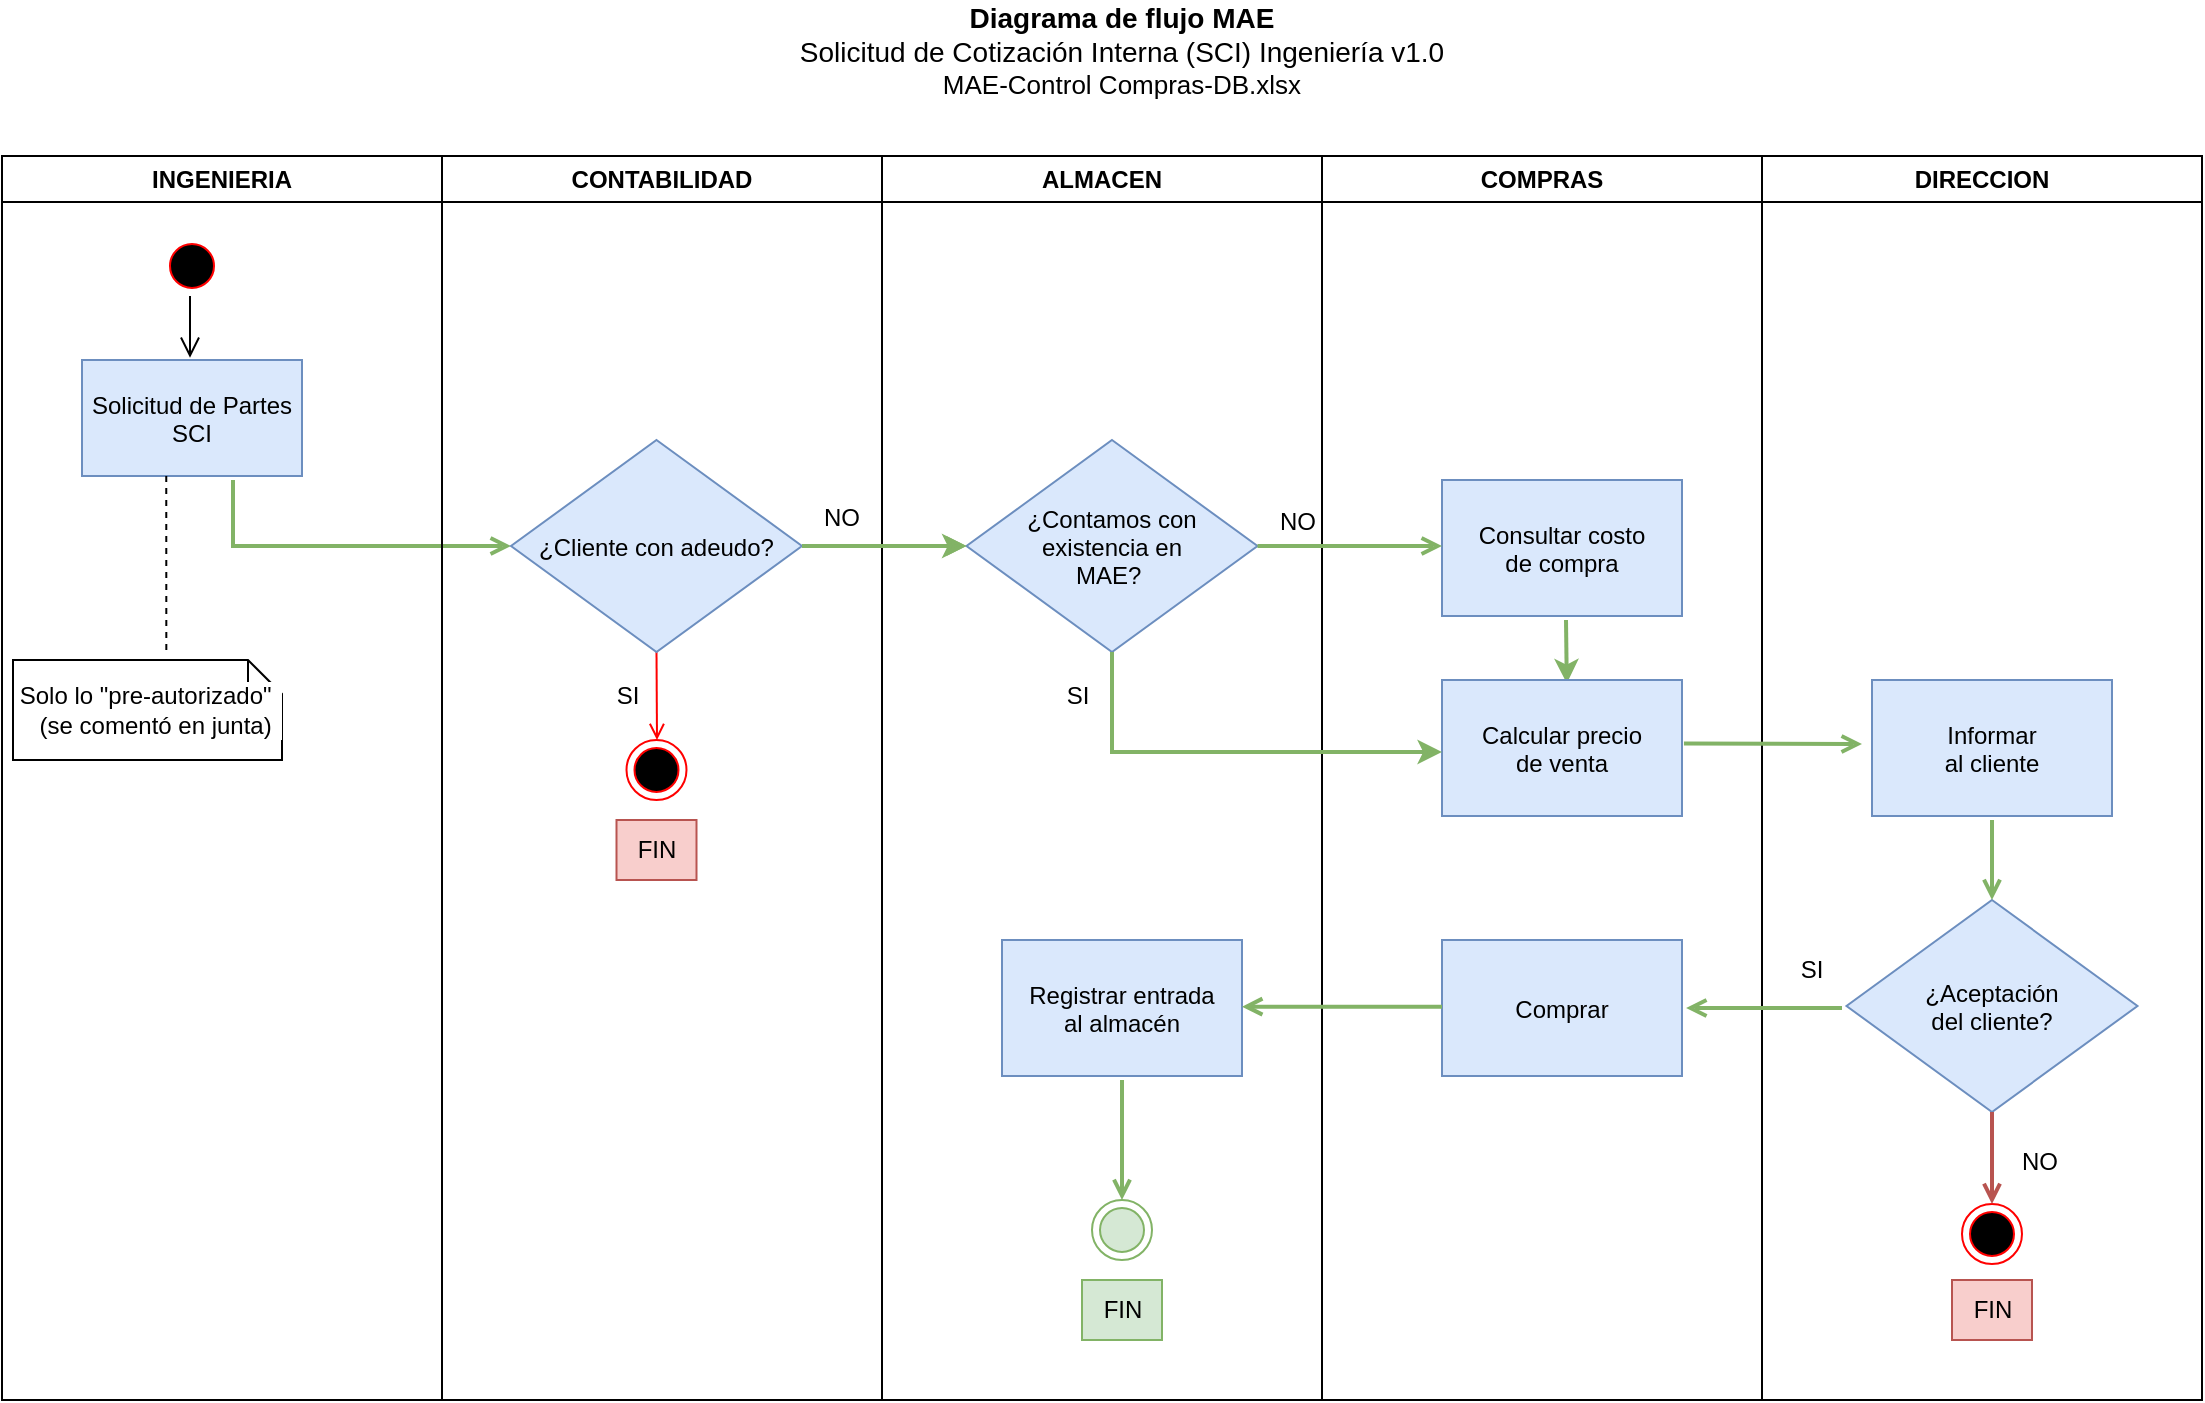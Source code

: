 <mxfile version="20.7.4" type="github">
  <diagram name="Page-1" id="e7e014a7-5840-1c2e-5031-d8a46d1fe8dd">
    <mxGraphModel dx="1217" dy="769" grid="1" gridSize="10" guides="1" tooltips="1" connect="1" arrows="1" fold="1" page="1" pageScale="1" pageWidth="1100" pageHeight="850" background="none" math="0" shadow="0">
      <root>
        <mxCell id="0" />
        <mxCell id="1" parent="0" />
        <mxCell id="2" value="INGENIERIA" style="swimlane;whiteSpace=wrap" parent="1" vertex="1">
          <mxGeometry y="128" width="220" height="622" as="geometry" />
        </mxCell>
        <mxCell id="5" value="" style="ellipse;shape=startState;fillColor=#000000;strokeColor=#ff0000;" parent="2" vertex="1">
          <mxGeometry x="80" y="40" width="30" height="30" as="geometry" />
        </mxCell>
        <mxCell id="6" value="" style="edgeStyle=elbowEdgeStyle;elbow=horizontal;verticalAlign=bottom;endArrow=open;endSize=8;endFill=1;rounded=0;entryX=0.49;entryY=-0.02;entryDx=0;entryDy=0;entryPerimeter=0;" parent="2" source="5" target="7" edge="1">
          <mxGeometry x="100" y="40" as="geometry">
            <mxPoint x="115" y="110" as="targetPoint" />
          </mxGeometry>
        </mxCell>
        <mxCell id="7" value="Solicitud de Partes&#xa;SCI" style="fillColor=#dae8fc;strokeColor=#6c8ebf;" parent="2" vertex="1">
          <mxGeometry x="40" y="102" width="110" height="58" as="geometry" />
        </mxCell>
        <mxCell id="9" value="" style="endArrow=open;endFill=1;rounded=0;edgeStyle=orthogonalEdgeStyle;entryX=0;entryY=0.5;entryDx=0;entryDy=0;fillColor=#d5e8d4;strokeColor=#82b366;strokeWidth=2;" parent="2" target="21" edge="1">
          <mxGeometry x="1" y="-30" relative="1" as="geometry">
            <mxPoint x="115.5" y="162" as="sourcePoint" />
            <mxPoint x="240" y="195" as="targetPoint" />
            <Array as="points">
              <mxPoint x="116" y="195" />
            </Array>
            <mxPoint x="30" y="30" as="offset" />
          </mxGeometry>
        </mxCell>
        <mxCell id="XVA_VInoDTC9KtE7WLV4-41" value="Solo lo &quot;pre-autorizado&quot;    (se comentó en junta)" style="shape=note;whiteSpace=wrap;size=17;labelBackgroundColor=default;" parent="2" vertex="1">
          <mxGeometry x="5.5" y="252" width="134.5" height="50" as="geometry" />
        </mxCell>
        <mxCell id="XVA_VInoDTC9KtE7WLV4-42" value="" style="endArrow=none;endFill=0;rounded=0;dashed=1;entryX=0.57;entryY=-0.04;entryDx=0;entryDy=0;entryPerimeter=0;exitX=0.383;exitY=1;exitDx=0;exitDy=0;exitPerimeter=0;" parent="2" target="XVA_VInoDTC9KtE7WLV4-41" edge="1" source="7">
          <mxGeometry relative="1" as="geometry">
            <mxPoint x="90" y="160" as="sourcePoint" />
            <mxPoint x="75.5" y="232" as="targetPoint" />
          </mxGeometry>
        </mxCell>
        <mxCell id="3" value="CONTABILIDAD" style="swimlane;whiteSpace=wrap" parent="1" vertex="1">
          <mxGeometry x="220" y="128" width="220" height="622" as="geometry" />
        </mxCell>
        <mxCell id="19" value="" style="endArrow=open;strokeColor=#FF0000;endFill=1;rounded=0;exitX=0.5;exitY=1;exitDx=0;exitDy=0;" parent="3" source="21" edge="1">
          <mxGeometry x="-0.381" y="-22" relative="1" as="geometry">
            <mxPoint x="104.5" y="242" as="sourcePoint" />
            <mxPoint x="107.5" y="292" as="targetPoint" />
            <mxPoint as="offset" />
          </mxGeometry>
        </mxCell>
        <mxCell id="21" value="&#xa;¿Cliente con adeudo?&#xa;" style="rhombus;fillColor=#dae8fc;strokeColor=#6c8ebf;fontStyle=0" parent="3" vertex="1">
          <mxGeometry x="34.5" y="142" width="145.5" height="106" as="geometry" />
        </mxCell>
        <mxCell id="XVA_VInoDTC9KtE7WLV4-43" value="SI" style="text;html=1;strokeColor=none;fillColor=none;align=center;verticalAlign=middle;whiteSpace=wrap;rounded=0;labelBackgroundColor=default;" parent="3" vertex="1">
          <mxGeometry x="74.5" y="255" width="35.5" height="30" as="geometry" />
        </mxCell>
        <mxCell id="XVA_VInoDTC9KtE7WLV4-44" style="edgeStyle=none;rounded=0;orthogonalLoop=1;jettySize=auto;html=1;exitX=0;exitY=0;exitDx=0;exitDy=0;" parent="3" source="XVA_VInoDTC9KtE7WLV4-43" target="XVA_VInoDTC9KtE7WLV4-43" edge="1">
          <mxGeometry relative="1" as="geometry" />
        </mxCell>
        <mxCell id="XVA_VInoDTC9KtE7WLV4-45" value="" style="ellipse;shape=endState;fillColor=#000000;strokeColor=#ff0000" parent="3" vertex="1">
          <mxGeometry x="92.25" y="292" width="30" height="30" as="geometry" />
        </mxCell>
        <mxCell id="XVA_VInoDTC9KtE7WLV4-46" value="NO" style="text;html=1;strokeColor=none;fillColor=none;align=center;verticalAlign=middle;whiteSpace=wrap;rounded=0;labelBackgroundColor=default;" parent="3" vertex="1">
          <mxGeometry x="180" y="170" width="40" height="22" as="geometry" />
        </mxCell>
        <mxCell id="XVA_VInoDTC9KtE7WLV4-52" value="FIN" style="text;html=1;align=center;verticalAlign=middle;resizable=0;points=[];autosize=1;strokeColor=#b85450;fillColor=#f8cecc;" parent="3" vertex="1">
          <mxGeometry x="87.25" y="332" width="40" height="30" as="geometry" />
        </mxCell>
        <mxCell id="4" value="ALMACEN" style="swimlane;whiteSpace=wrap" parent="1" vertex="1">
          <mxGeometry x="440" y="128" width="220" height="622" as="geometry" />
        </mxCell>
        <mxCell id="XVA_VInoDTC9KtE7WLV4-48" value="¿Contamos con &#xa;existencia en&#xa;MAE? " style="rhombus;fillColor=#dae8fc;strokeColor=#6c8ebf;" parent="4" vertex="1">
          <mxGeometry x="42.25" y="142" width="145.5" height="106" as="geometry" />
        </mxCell>
        <mxCell id="XVA_VInoDTC9KtE7WLV4-50" value="SI" style="text;html=1;strokeColor=none;fillColor=none;align=center;verticalAlign=middle;whiteSpace=wrap;rounded=0;labelBackgroundColor=default;" parent="4" vertex="1">
          <mxGeometry x="80" y="255" width="35.5" height="30" as="geometry" />
        </mxCell>
        <mxCell id="yytBmUqTXYSyMEymjY1x-31" value="NO" style="text;html=1;strokeColor=none;fillColor=none;align=center;verticalAlign=middle;whiteSpace=wrap;rounded=0;labelBackgroundColor=default;" vertex="1" parent="4">
          <mxGeometry x="187.75" y="172" width="40" height="22" as="geometry" />
        </mxCell>
        <mxCell id="yytBmUqTXYSyMEymjY1x-59" value="Registrar entrada&#xa;al almacén" style="fillColor=#dae8fc;strokeColor=#6c8ebf;" vertex="1" parent="4">
          <mxGeometry x="60" y="392" width="120" height="68" as="geometry" />
        </mxCell>
        <mxCell id="yytBmUqTXYSyMEymjY1x-61" value="FIN" style="text;html=1;align=center;verticalAlign=middle;resizable=0;points=[];autosize=1;strokeColor=#82b366;fillColor=#d5e8d4;" vertex="1" parent="4">
          <mxGeometry x="100" y="562" width="40" height="30" as="geometry" />
        </mxCell>
        <mxCell id="yytBmUqTXYSyMEymjY1x-63" value="" style="ellipse;shape=endState;fillColor=#d5e8d4;strokeColor=#82b366;" vertex="1" parent="4">
          <mxGeometry x="105" y="522" width="30" height="30" as="geometry" />
        </mxCell>
        <mxCell id="yytBmUqTXYSyMEymjY1x-62" value="" style="endArrow=open;strokeColor=#82b366;endFill=1;rounded=0;fillColor=#d5e8d4;strokeWidth=2;entryX=0.5;entryY=0;entryDx=0;entryDy=0;" edge="1" parent="4" target="yytBmUqTXYSyMEymjY1x-63">
          <mxGeometry x="1" y="-30" relative="1" as="geometry">
            <mxPoint x="120" y="462" as="sourcePoint" />
            <mxPoint x="150" y="502" as="targetPoint" />
            <mxPoint x="30" y="30" as="offset" />
            <Array as="points" />
          </mxGeometry>
        </mxCell>
        <mxCell id="XVA_VInoDTC9KtE7WLV4-47" value="" style="endArrow=open;endFill=1;rounded=0;exitX=1;exitY=0.5;exitDx=0;exitDy=0;entryX=0;entryY=0.5;entryDx=0;entryDy=0;fillColor=#d5e8d4;strokeColor=#82b366;strokeWidth=2;" parent="1" source="21" target="XVA_VInoDTC9KtE7WLV4-48" edge="1">
          <mxGeometry x="1" y="-30" relative="1" as="geometry">
            <mxPoint x="470" y="323" as="sourcePoint" />
            <mxPoint x="530" y="323" as="targetPoint" />
            <mxPoint x="30" y="30" as="offset" />
          </mxGeometry>
        </mxCell>
        <mxCell id="yytBmUqTXYSyMEymjY1x-21" value="COMPRAS" style="swimlane;whiteSpace=wrap" vertex="1" parent="1">
          <mxGeometry x="660" y="128" width="220" height="622" as="geometry" />
        </mxCell>
        <mxCell id="yytBmUqTXYSyMEymjY1x-29" value="Consultar costo &#xa;de compra" style="fillColor=#dae8fc;strokeColor=#6c8ebf;" vertex="1" parent="yytBmUqTXYSyMEymjY1x-21">
          <mxGeometry x="60" y="162" width="120" height="68" as="geometry" />
        </mxCell>
        <mxCell id="yytBmUqTXYSyMEymjY1x-32" value="Comprar" style="fillColor=#dae8fc;strokeColor=#6c8ebf;" vertex="1" parent="yytBmUqTXYSyMEymjY1x-21">
          <mxGeometry x="60" y="392" width="120" height="68" as="geometry" />
        </mxCell>
        <mxCell id="yytBmUqTXYSyMEymjY1x-50" value="" style="edgeStyle=orthogonalEdgeStyle;rounded=0;orthogonalLoop=1;jettySize=auto;html=1;strokeWidth=2;entryX=0.52;entryY=0.025;entryDx=0;entryDy=0;entryPerimeter=0;fillColor=#d5e8d4;strokeColor=#82b366;" edge="1" parent="yytBmUqTXYSyMEymjY1x-21" target="yytBmUqTXYSyMEymjY1x-35">
          <mxGeometry relative="1" as="geometry">
            <mxPoint x="122" y="232" as="sourcePoint" />
          </mxGeometry>
        </mxCell>
        <mxCell id="yytBmUqTXYSyMEymjY1x-35" value="Calcular precio &#xa;de venta" style="fillColor=#dae8fc;strokeColor=#6c8ebf;" vertex="1" parent="yytBmUqTXYSyMEymjY1x-21">
          <mxGeometry x="60" y="262" width="120" height="68" as="geometry" />
        </mxCell>
        <mxCell id="yytBmUqTXYSyMEymjY1x-25" value="DIRECCION" style="swimlane;whiteSpace=wrap" vertex="1" parent="1">
          <mxGeometry x="880" y="128" width="220" height="622" as="geometry" />
        </mxCell>
        <mxCell id="yytBmUqTXYSyMEymjY1x-26" value="¿Aceptación &#xa;del cliente?" style="rhombus;fillColor=#dae8fc;strokeColor=#6c8ebf;" vertex="1" parent="yytBmUqTXYSyMEymjY1x-25">
          <mxGeometry x="42.25" y="372" width="145.5" height="106" as="geometry" />
        </mxCell>
        <mxCell id="yytBmUqTXYSyMEymjY1x-43" value="Informar &#xa;al cliente" style="fillColor=#dae8fc;strokeColor=#6c8ebf;" vertex="1" parent="yytBmUqTXYSyMEymjY1x-25">
          <mxGeometry x="55" y="262" width="120" height="68" as="geometry" />
        </mxCell>
        <mxCell id="yytBmUqTXYSyMEymjY1x-51" value="" style="endArrow=open;strokeColor=#82b366;endFill=1;rounded=0;fillColor=#d5e8d4;strokeWidth=2;entryX=1.017;entryY=0.5;entryDx=0;entryDy=0;entryPerimeter=0;" edge="1" parent="yytBmUqTXYSyMEymjY1x-25" target="yytBmUqTXYSyMEymjY1x-32">
          <mxGeometry x="1" y="-30" relative="1" as="geometry">
            <mxPoint x="40" y="426" as="sourcePoint" />
            <mxPoint x="-44.04" y="424.288" as="targetPoint" />
            <mxPoint x="30" y="30" as="offset" />
            <Array as="points" />
          </mxGeometry>
        </mxCell>
        <mxCell id="yytBmUqTXYSyMEymjY1x-52" value="" style="endArrow=open;strokeColor=#82b366;endFill=1;rounded=0;fillColor=#d5e8d4;strokeWidth=2;entryX=0.5;entryY=0;entryDx=0;entryDy=0;" edge="1" parent="yytBmUqTXYSyMEymjY1x-25" target="yytBmUqTXYSyMEymjY1x-26">
          <mxGeometry x="1" y="-30" relative="1" as="geometry">
            <mxPoint x="115" y="332" as="sourcePoint" />
            <mxPoint x="-34.04" y="444.288" as="targetPoint" />
            <mxPoint x="30" y="30" as="offset" />
            <Array as="points" />
          </mxGeometry>
        </mxCell>
        <mxCell id="yytBmUqTXYSyMEymjY1x-53" value="SI" style="text;html=1;strokeColor=none;fillColor=none;align=center;verticalAlign=middle;whiteSpace=wrap;rounded=0;labelBackgroundColor=default;" vertex="1" parent="yytBmUqTXYSyMEymjY1x-25">
          <mxGeometry x="6.75" y="392" width="35.5" height="30" as="geometry" />
        </mxCell>
        <mxCell id="yytBmUqTXYSyMEymjY1x-54" value="NO" style="text;html=1;strokeColor=none;fillColor=none;align=center;verticalAlign=middle;whiteSpace=wrap;rounded=0;labelBackgroundColor=default;" vertex="1" parent="yytBmUqTXYSyMEymjY1x-25">
          <mxGeometry x="120" y="492" width="38" height="22" as="geometry" />
        </mxCell>
        <mxCell id="yytBmUqTXYSyMEymjY1x-55" value="" style="ellipse;shape=endState;fillColor=#000000;strokeColor=#ff0000" vertex="1" parent="yytBmUqTXYSyMEymjY1x-25">
          <mxGeometry x="100" y="524" width="30" height="30" as="geometry" />
        </mxCell>
        <mxCell id="yytBmUqTXYSyMEymjY1x-56" value="" style="endArrow=open;strokeColor=#b85450;endFill=1;rounded=0;fillColor=#f8cecc;strokeWidth=2;entryX=0.5;entryY=0;entryDx=0;entryDy=0;exitX=0.5;exitY=1;exitDx=0;exitDy=0;" edge="1" parent="yytBmUqTXYSyMEymjY1x-25" source="yytBmUqTXYSyMEymjY1x-26" target="yytBmUqTXYSyMEymjY1x-55">
          <mxGeometry x="1" y="-30" relative="1" as="geometry">
            <mxPoint x="125" y="342" as="sourcePoint" />
            <mxPoint x="125" y="392" as="targetPoint" />
            <mxPoint x="30" y="30" as="offset" />
            <Array as="points" />
          </mxGeometry>
        </mxCell>
        <mxCell id="yytBmUqTXYSyMEymjY1x-60" value="FIN" style="text;html=1;align=center;verticalAlign=middle;resizable=0;points=[];autosize=1;strokeColor=#b85450;fillColor=#f8cecc;" vertex="1" parent="yytBmUqTXYSyMEymjY1x-25">
          <mxGeometry x="95" y="562" width="40" height="30" as="geometry" />
        </mxCell>
        <mxCell id="yytBmUqTXYSyMEymjY1x-30" value="" style="edgeStyle=orthogonalEdgeStyle;rounded=0;orthogonalLoop=1;jettySize=auto;html=1;strokeWidth=2;fillColor=#d5e8d4;strokeColor=#82b366;" edge="1" parent="1" source="21" target="XVA_VInoDTC9KtE7WLV4-48">
          <mxGeometry relative="1" as="geometry" />
        </mxCell>
        <mxCell id="XVA_VInoDTC9KtE7WLV4-49" value="" style="endArrow=open;strokeColor=#82b366;endFill=1;rounded=0;fillColor=#d5e8d4;strokeWidth=2;" parent="1" edge="1" source="XVA_VInoDTC9KtE7WLV4-48">
          <mxGeometry x="1" y="-30" relative="1" as="geometry">
            <mxPoint x="607.75" y="322.5" as="sourcePoint" />
            <mxPoint x="720" y="323" as="targetPoint" />
            <mxPoint x="30" y="30" as="offset" />
          </mxGeometry>
        </mxCell>
        <mxCell id="yytBmUqTXYSyMEymjY1x-42" value="" style="edgeStyle=none;orthogonalLoop=1;jettySize=auto;html=1;rounded=0;strokeWidth=2;fillColor=#d5e8d4;strokeColor=#82b366;exitX=0.5;exitY=1;exitDx=0;exitDy=0;" edge="1" parent="1" source="XVA_VInoDTC9KtE7WLV4-48">
          <mxGeometry width="100" relative="1" as="geometry">
            <mxPoint x="790" y="500" as="sourcePoint" />
            <mxPoint x="720" y="426" as="targetPoint" />
            <Array as="points">
              <mxPoint x="555" y="426" />
            </Array>
          </mxGeometry>
        </mxCell>
        <mxCell id="yytBmUqTXYSyMEymjY1x-58" value="" style="endArrow=open;strokeColor=#82b366;endFill=1;rounded=0;fillColor=#d5e8d4;strokeWidth=2;entryX=1;entryY=0.49;entryDx=0;entryDy=0;entryPerimeter=0;exitX=0;exitY=0.49;exitDx=0;exitDy=0;exitPerimeter=0;" edge="1" parent="1" source="yytBmUqTXYSyMEymjY1x-32" target="yytBmUqTXYSyMEymjY1x-59">
          <mxGeometry x="1" y="-30" relative="1" as="geometry">
            <mxPoint x="744.04" y="553.29" as="sourcePoint" />
            <mxPoint x="660" y="553.578" as="targetPoint" />
            <mxPoint x="30" y="30" as="offset" />
            <Array as="points" />
          </mxGeometry>
        </mxCell>
        <mxCell id="yytBmUqTXYSyMEymjY1x-23" value="" style="endArrow=open;strokeColor=#82b366;endFill=1;rounded=0;exitX=1.008;exitY=0.466;exitDx=0;exitDy=0;exitPerimeter=0;fillColor=#d5e8d4;strokeWidth=2;" edge="1" parent="1" source="yytBmUqTXYSyMEymjY1x-35">
          <mxGeometry x="1" y="-30" relative="1" as="geometry">
            <mxPoint x="867.75" y="322.5" as="sourcePoint" />
            <mxPoint x="930" y="422" as="targetPoint" />
            <mxPoint x="30" y="30" as="offset" />
            <Array as="points" />
          </mxGeometry>
        </mxCell>
        <mxCell id="yytBmUqTXYSyMEymjY1x-67" value="&lt;b&gt;&lt;font style=&quot;font-size: 14px;&quot;&gt;Diagrama de flujo MAE &lt;/font&gt;&lt;/b&gt;&lt;br&gt;&lt;font style=&quot;font-size: 14px;&quot;&gt;Solicitud de Cotización Interna (SCI) Ingeniería v1.0&lt;/font&gt;&lt;br&gt;&lt;font style=&quot;font-size: 13px;&quot;&gt;MAE-Control Compras-DB.xlsx&lt;/font&gt;" style="text;html=1;strokeColor=none;fillColor=none;align=center;verticalAlign=middle;whiteSpace=wrap;rounded=0;" vertex="1" parent="1">
          <mxGeometry x="220" y="50" width="680" height="50" as="geometry" />
        </mxCell>
      </root>
    </mxGraphModel>
  </diagram>
</mxfile>
